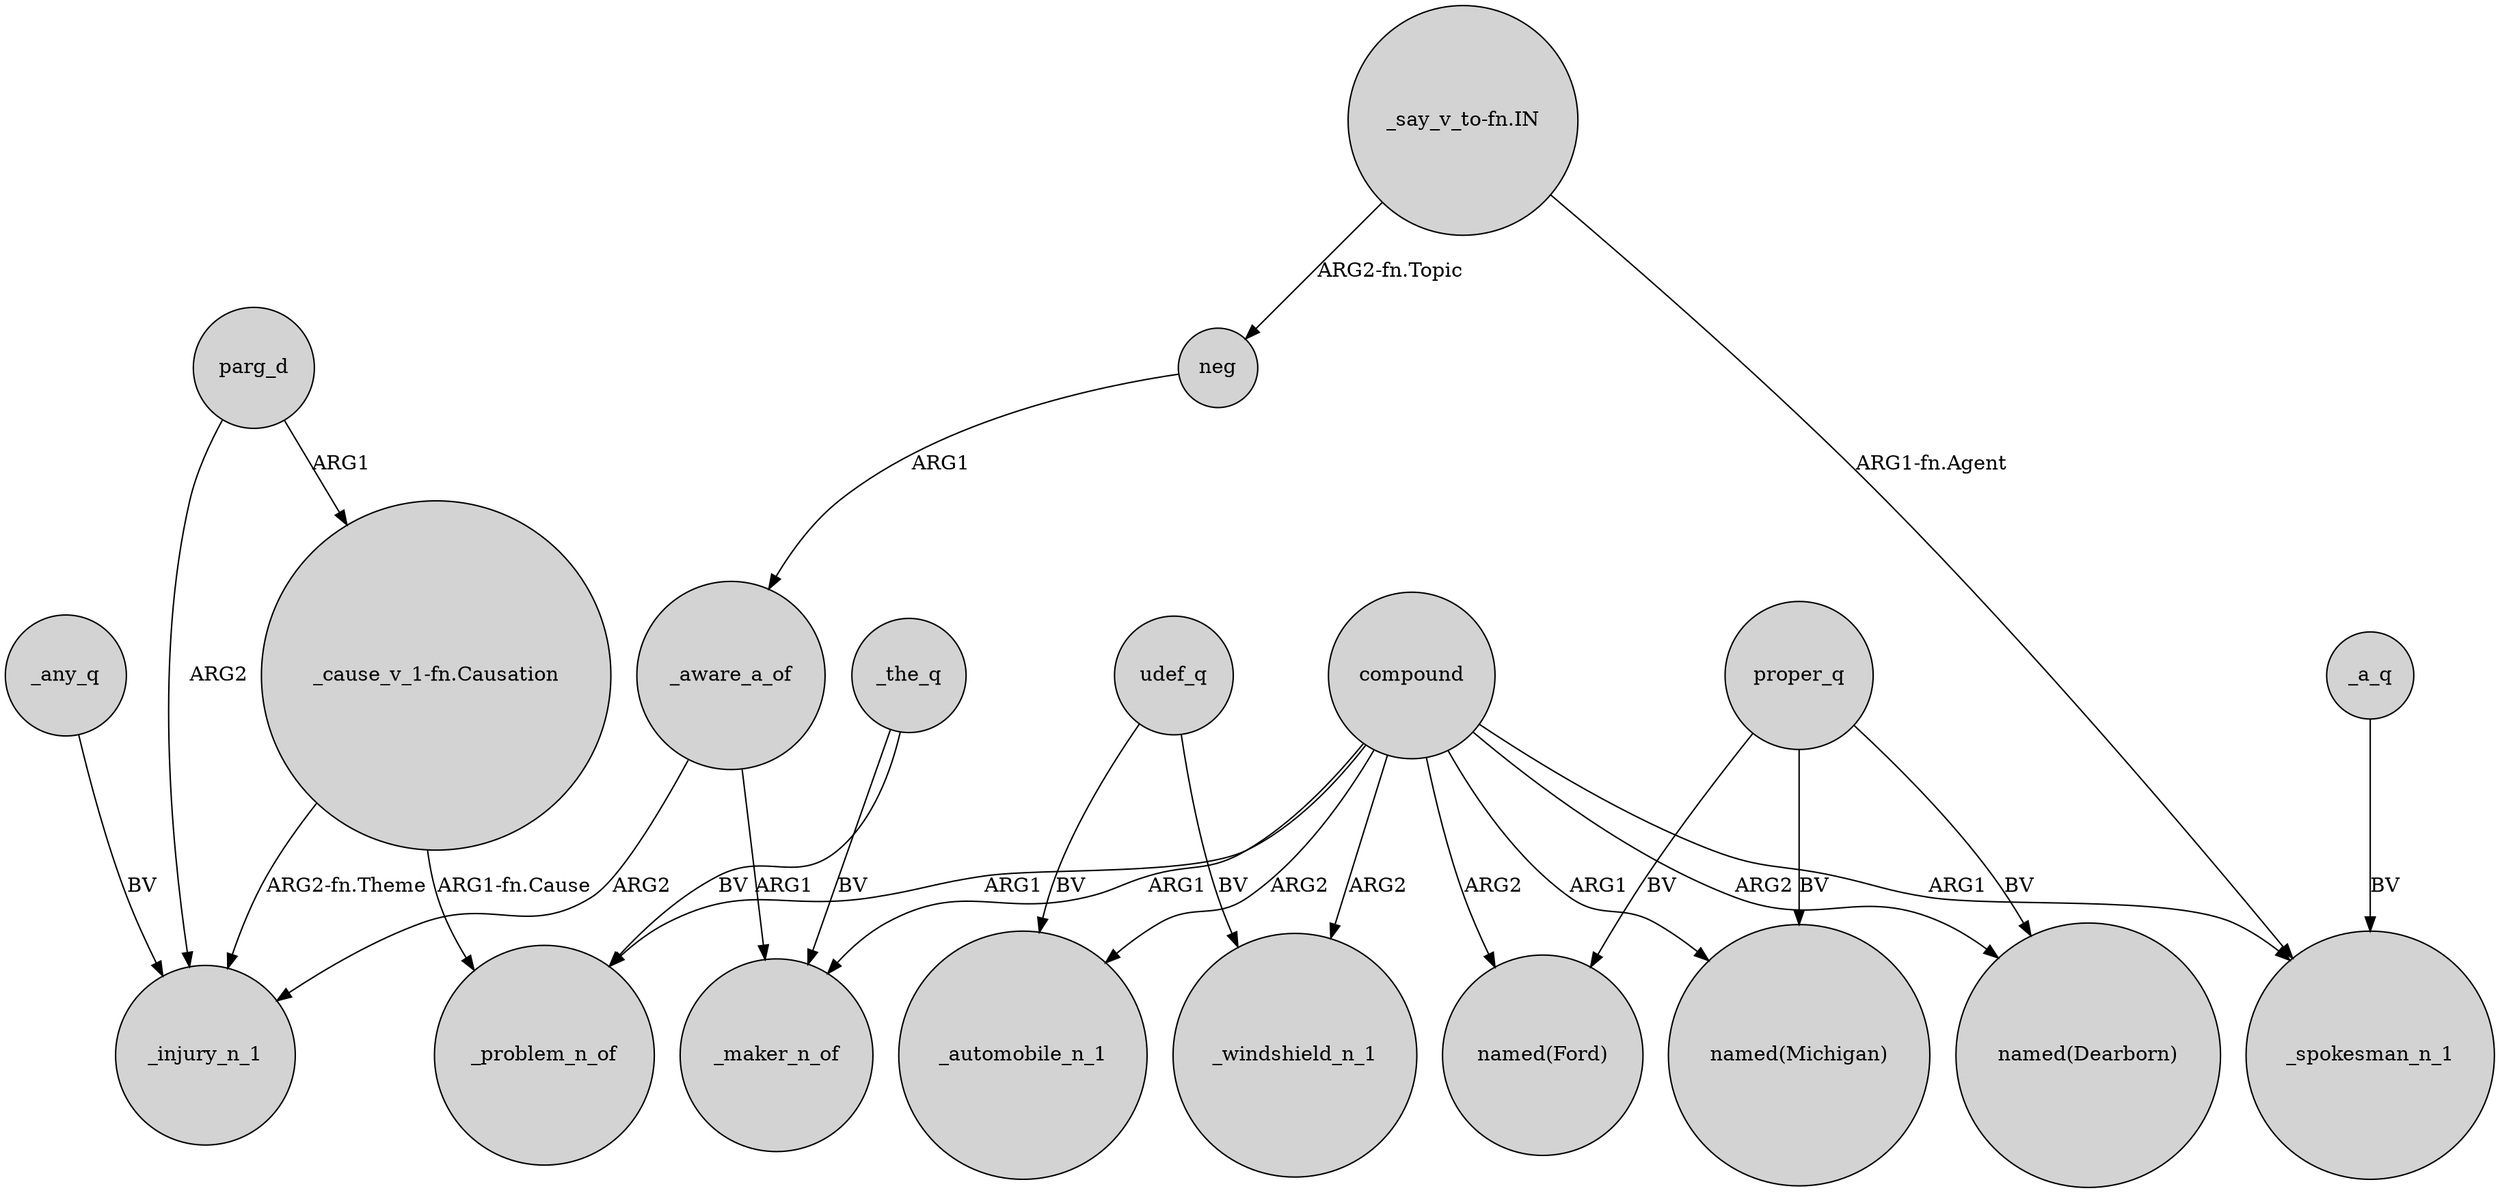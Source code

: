 digraph {
	node [shape=circle style=filled]
	"_cause_v_1-fn.Causation" -> _injury_n_1 [label="ARG2-fn.Theme"]
	compound -> _windshield_n_1 [label=ARG2]
	udef_q -> _automobile_n_1 [label=BV]
	_the_q -> _problem_n_of [label=BV]
	compound -> _maker_n_of [label=ARG1]
	_the_q -> _maker_n_of [label=BV]
	"_say_v_to-fn.IN" -> _spokesman_n_1 [label="ARG1-fn.Agent"]
	_aware_a_of -> _maker_n_of [label=ARG1]
	compound -> _spokesman_n_1 [label=ARG1]
	compound -> _problem_n_of [label=ARG1]
	parg_d -> "_cause_v_1-fn.Causation" [label=ARG1]
	compound -> _automobile_n_1 [label=ARG2]
	proper_q -> "named(Michigan)" [label=BV]
	compound -> "named(Dearborn)" [label=ARG2]
	neg -> _aware_a_of [label=ARG1]
	_any_q -> _injury_n_1 [label=BV]
	udef_q -> _windshield_n_1 [label=BV]
	proper_q -> "named(Ford)" [label=BV]
	compound -> "named(Ford)" [label=ARG2]
	compound -> "named(Michigan)" [label=ARG1]
	"_say_v_to-fn.IN" -> neg [label="ARG2-fn.Topic"]
	parg_d -> _injury_n_1 [label=ARG2]
	_a_q -> _spokesman_n_1 [label=BV]
	_aware_a_of -> _injury_n_1 [label=ARG2]
	"_cause_v_1-fn.Causation" -> _problem_n_of [label="ARG1-fn.Cause"]
	proper_q -> "named(Dearborn)" [label=BV]
}
